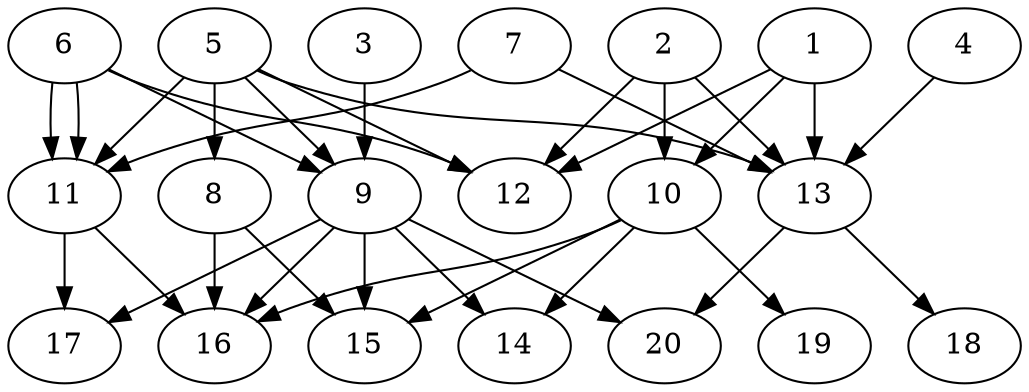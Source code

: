 // DAG automatically generated by daggen at Thu Oct  3 13:58:42 2019
// ./daggen --dot -n 20 --ccr 0.3 --fat 0.7 --regular 0.7 --density 0.6 --mindata 5242880 --maxdata 52428800 
digraph G {
  1 [size="42919253", alpha="0.19", expect_size="12875776"] 
  1 -> 10 [size ="12875776"]
  1 -> 12 [size ="12875776"]
  1 -> 13 [size ="12875776"]
  2 [size="61733547", alpha="0.02", expect_size="18520064"] 
  2 -> 10 [size ="18520064"]
  2 -> 12 [size ="18520064"]
  2 -> 13 [size ="18520064"]
  3 [size="133218987", alpha="0.16", expect_size="39965696"] 
  3 -> 9 [size ="39965696"]
  4 [size="93139627", alpha="0.00", expect_size="27941888"] 
  4 -> 13 [size ="27941888"]
  5 [size="121651200", alpha="0.06", expect_size="36495360"] 
  5 -> 8 [size ="36495360"]
  5 -> 9 [size ="36495360"]
  5 -> 11 [size ="36495360"]
  5 -> 12 [size ="36495360"]
  5 -> 13 [size ="36495360"]
  6 [size="163512320", alpha="0.12", expect_size="49053696"] 
  6 -> 9 [size ="49053696"]
  6 -> 11 [size ="49053696"]
  6 -> 11 [size ="49053696"]
  6 -> 12 [size ="49053696"]
  7 [size="164188160", alpha="0.10", expect_size="49256448"] 
  7 -> 11 [size ="49256448"]
  7 -> 13 [size ="49256448"]
  8 [size="60231680", alpha="0.11", expect_size="18069504"] 
  8 -> 15 [size ="18069504"]
  8 -> 16 [size ="18069504"]
  9 [size="157556053", alpha="0.19", expect_size="47266816"] 
  9 -> 14 [size ="47266816"]
  9 -> 15 [size ="47266816"]
  9 -> 16 [size ="47266816"]
  9 -> 17 [size ="47266816"]
  9 -> 20 [size ="47266816"]
  10 [size="58518187", alpha="0.03", expect_size="17555456"] 
  10 -> 14 [size ="17555456"]
  10 -> 15 [size ="17555456"]
  10 -> 16 [size ="17555456"]
  10 -> 19 [size ="17555456"]
  11 [size="154538667", alpha="0.18", expect_size="46361600"] 
  11 -> 16 [size ="46361600"]
  11 -> 17 [size ="46361600"]
  12 [size="148821333", alpha="0.09", expect_size="44646400"] 
  13 [size="165833387", alpha="0.10", expect_size="49750016"] 
  13 -> 18 [size ="49750016"]
  13 -> 20 [size ="49750016"]
  14 [size="130706773", alpha="0.00", expect_size="39212032"] 
  15 [size="134027947", alpha="0.13", expect_size="40208384"] 
  16 [size="21326507", alpha="0.09", expect_size="6397952"] 
  17 [size="112865280", alpha="0.18", expect_size="33859584"] 
  18 [size="36720640", alpha="0.01", expect_size="11016192"] 
  19 [size="120005973", alpha="0.06", expect_size="36001792"] 
  20 [size="110434987", alpha="0.16", expect_size="33130496"] 
}
